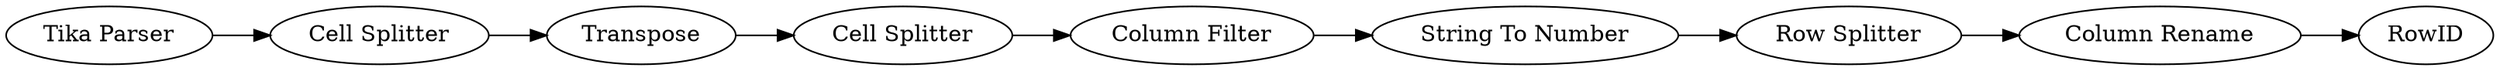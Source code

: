 digraph {
	370 -> 371
	1 -> 364
	368 -> 369
	367 -> 370
	365 -> 2
	2 -> 368
	369 -> 367
	364 -> 365
	371 [label=RowID]
	370 [label="Column Rename"]
	1 [label="Tika Parser"]
	365 [label=Transpose]
	367 [label="Row Splitter"]
	369 [label="String To Number"]
	368 [label="Column Filter"]
	2 [label="Cell Splitter"]
	364 [label="Cell Splitter"]
	rankdir=LR
}

